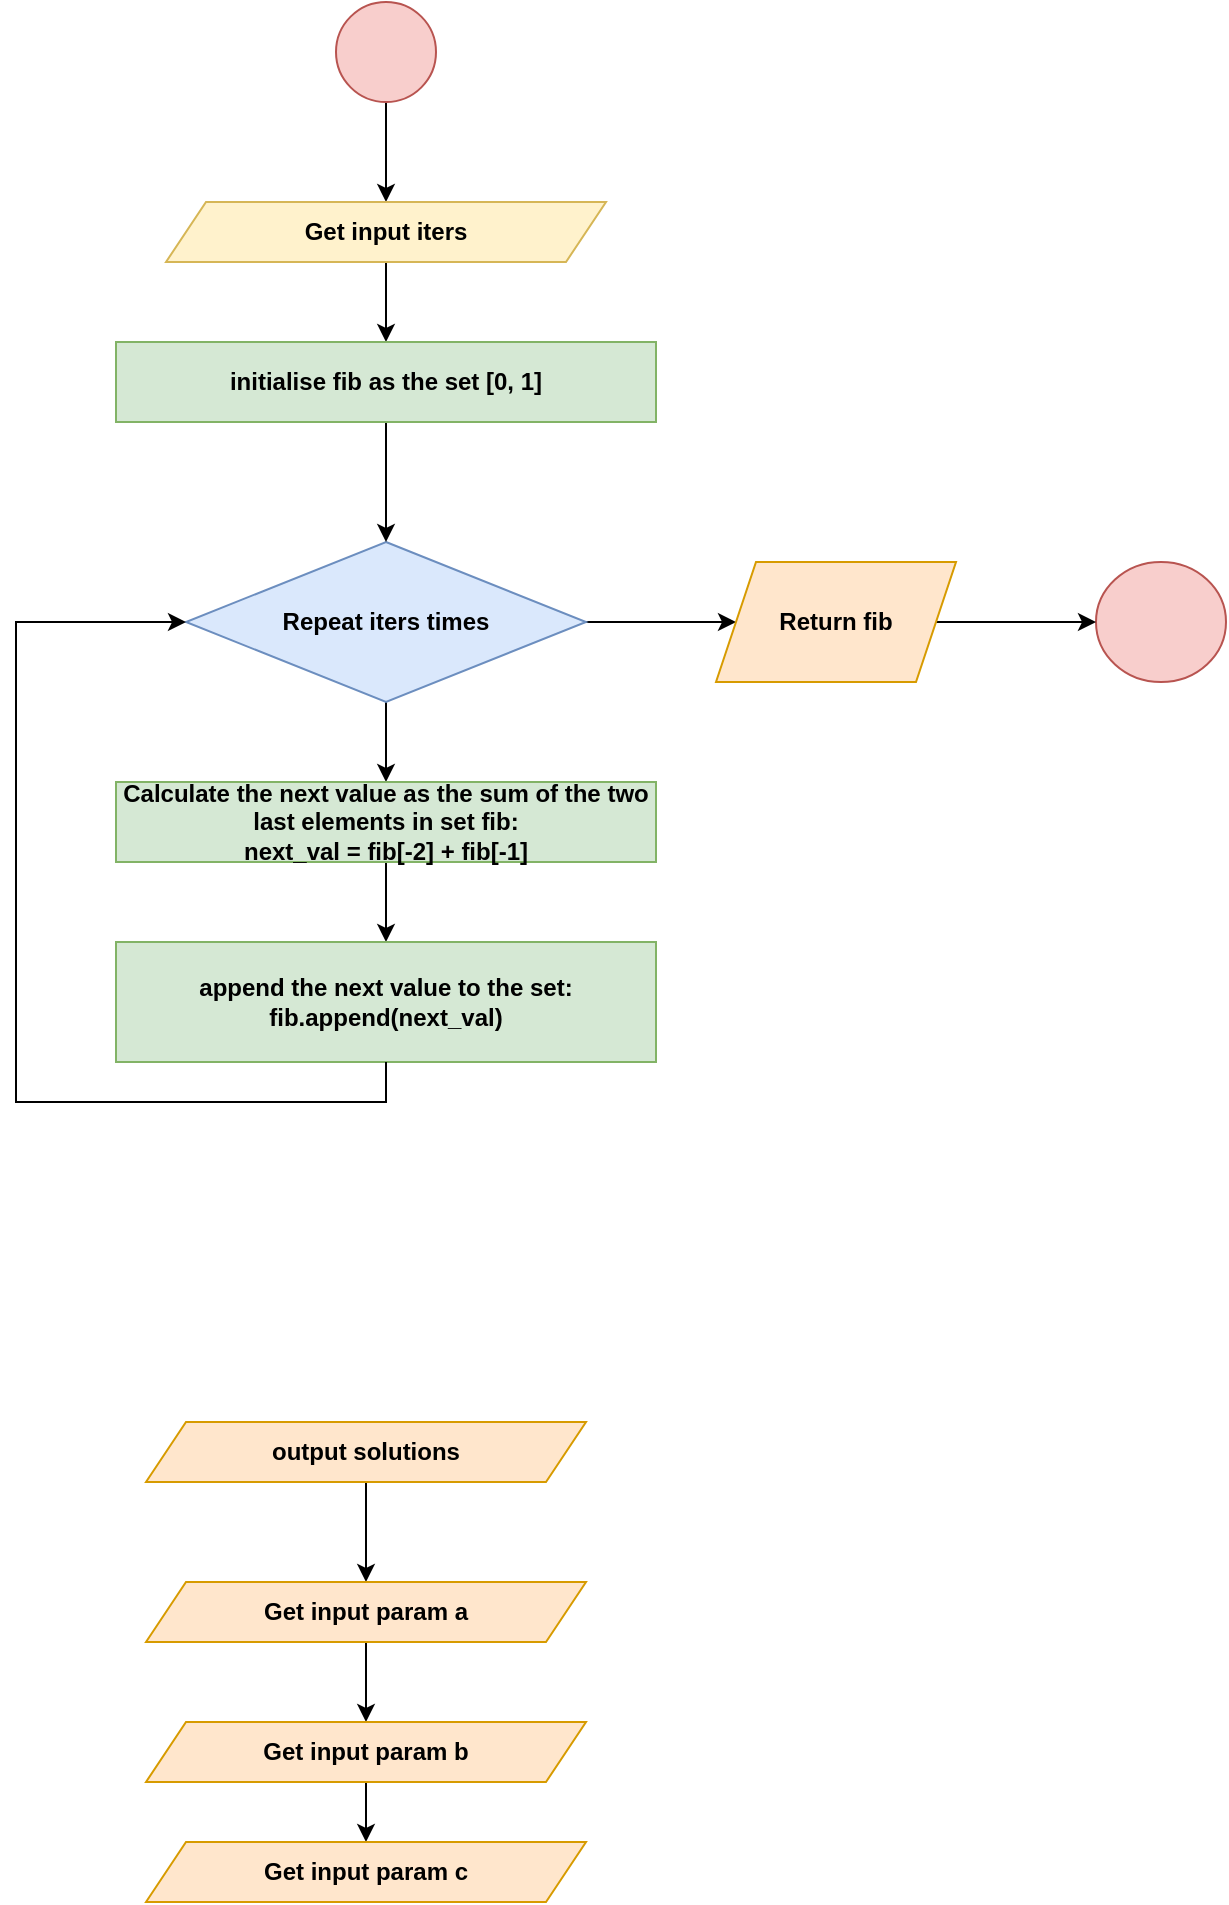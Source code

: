 <mxfile version="15.7.3" type="device"><diagram id="AzdkNsiY8BVGTVPmUkGv" name="Página-1"><mxGraphModel dx="965" dy="609" grid="1" gridSize="10" guides="1" tooltips="1" connect="1" arrows="1" fold="1" page="1" pageScale="1" pageWidth="827" pageHeight="1169" math="1" shadow="0"><root><mxCell id="0"/><mxCell id="1" parent="0"/><mxCell id="JM3OKaIzdw9aTG6BwB1--10" value="" style="edgeStyle=orthogonalEdgeStyle;rounded=0;orthogonalLoop=1;jettySize=auto;html=1;" parent="1" source="JhxvffPjD2ky4z4WgicN-1" target="JhxvffPjD2ky4z4WgicN-2" edge="1"><mxGeometry relative="1" as="geometry"/></mxCell><mxCell id="JhxvffPjD2ky4z4WgicN-1" value="" style="ellipse;whiteSpace=wrap;html=1;aspect=fixed;fillColor=#f8cecc;strokeColor=#b85450;" parent="1" vertex="1"><mxGeometry x="210" y="30" width="50" height="50" as="geometry"/></mxCell><mxCell id="JM3OKaIzdw9aTG6BwB1--11" value="" style="edgeStyle=orthogonalEdgeStyle;rounded=0;orthogonalLoop=1;jettySize=auto;html=1;entryX=0.5;entryY=0;entryDx=0;entryDy=0;" parent="1" source="JhxvffPjD2ky4z4WgicN-2" target="JM3OKaIzdw9aTG6BwB1--25" edge="1"><mxGeometry relative="1" as="geometry"><mxPoint x="225" y="200" as="targetPoint"/></mxGeometry></mxCell><mxCell id="JhxvffPjD2ky4z4WgicN-2" value="Get input iters" style="shape=parallelogram;perimeter=parallelogramPerimeter;whiteSpace=wrap;html=1;fixedSize=1;fillColor=#fff2cc;strokeColor=#d6b656;fontStyle=1" parent="1" vertex="1"><mxGeometry x="125" y="130" width="220" height="30" as="geometry"/></mxCell><mxCell id="JM3OKaIzdw9aTG6BwB1--14" value="" style="edgeStyle=orthogonalEdgeStyle;rounded=0;orthogonalLoop=1;jettySize=auto;html=1;" parent="1" source="JhxvffPjD2ky4z4WgicN-7" target="JhxvffPjD2ky4z4WgicN-9" edge="1"><mxGeometry relative="1" as="geometry"/></mxCell><mxCell id="6U3z99Btu0oYkbexSXJj-4" value="" style="edgeStyle=orthogonalEdgeStyle;rounded=0;orthogonalLoop=1;jettySize=auto;html=1;" edge="1" parent="1" source="JhxvffPjD2ky4z4WgicN-7" target="6U3z99Btu0oYkbexSXJj-3"><mxGeometry relative="1" as="geometry"/></mxCell><mxCell id="JhxvffPjD2ky4z4WgicN-7" value="Repeat iters times" style="rhombus;whiteSpace=wrap;html=1;fillColor=#dae8fc;strokeColor=#6c8ebf;fontStyle=1" parent="1" vertex="1"><mxGeometry x="135" y="300" width="200" height="80" as="geometry"/></mxCell><mxCell id="JM3OKaIzdw9aTG6BwB1--15" value="" style="edgeStyle=orthogonalEdgeStyle;rounded=0;orthogonalLoop=1;jettySize=auto;html=1;" parent="1" source="JhxvffPjD2ky4z4WgicN-9" target="JhxvffPjD2ky4z4WgicN-10" edge="1"><mxGeometry relative="1" as="geometry"/></mxCell><mxCell id="JhxvffPjD2ky4z4WgicN-9" value="Calculate the next value as the sum of the two last elements in set fib:&lt;br&gt;next_val = fib[-2] + fib[-1]" style="rounded=0;whiteSpace=wrap;html=1;fillColor=#d5e8d4;strokeColor=#82b366;fontStyle=1" parent="1" vertex="1"><mxGeometry x="100" y="420" width="270" height="40" as="geometry"/></mxCell><mxCell id="JhxvffPjD2ky4z4WgicN-10" value="append the next value to the set:&lt;br&gt;fib.append(next_val)" style="rounded=0;whiteSpace=wrap;html=1;fillColor=#d5e8d4;strokeColor=#82b366;fontStyle=1" parent="1" vertex="1"><mxGeometry x="100" y="500" width="270" height="60" as="geometry"/></mxCell><mxCell id="JM3OKaIzdw9aTG6BwB1--23" value="" style="edgeStyle=orthogonalEdgeStyle;rounded=0;orthogonalLoop=1;jettySize=auto;html=1;" parent="1" source="JM3OKaIzdw9aTG6BwB1--5" target="JM3OKaIzdw9aTG6BwB1--19" edge="1"><mxGeometry relative="1" as="geometry"/></mxCell><mxCell id="JM3OKaIzdw9aTG6BwB1--5" value="output solutions" style="shape=parallelogram;perimeter=parallelogramPerimeter;whiteSpace=wrap;html=1;fixedSize=1;fillColor=#ffe6cc;strokeColor=#d79b00;fontStyle=1" parent="1" vertex="1"><mxGeometry x="115" y="740" width="220" height="30" as="geometry"/></mxCell><mxCell id="JM3OKaIzdw9aTG6BwB1--18" value="" style="edgeStyle=orthogonalEdgeStyle;rounded=0;orthogonalLoop=1;jettySize=auto;html=1;entryX=0.5;entryY=0;entryDx=0;entryDy=0;" parent="1" source="JM3OKaIzdw9aTG6BwB1--19" target="JM3OKaIzdw9aTG6BwB1--21" edge="1"><mxGeometry relative="1" as="geometry"><mxPoint x="225" y="900" as="targetPoint"/></mxGeometry></mxCell><mxCell id="JM3OKaIzdw9aTG6BwB1--19" value="Get input param a" style="shape=parallelogram;perimeter=parallelogramPerimeter;whiteSpace=wrap;html=1;fixedSize=1;fillColor=#ffe6cc;strokeColor=#d79b00;fontStyle=1" parent="1" vertex="1"><mxGeometry x="115" y="820" width="220" height="30" as="geometry"/></mxCell><mxCell id="JM3OKaIzdw9aTG6BwB1--20" value="" style="edgeStyle=orthogonalEdgeStyle;rounded=0;orthogonalLoop=1;jettySize=auto;html=1;entryX=0.5;entryY=0;entryDx=0;entryDy=0;" parent="1" source="JM3OKaIzdw9aTG6BwB1--21" target="JM3OKaIzdw9aTG6BwB1--22" edge="1"><mxGeometry relative="1" as="geometry"/></mxCell><mxCell id="JM3OKaIzdw9aTG6BwB1--21" value="Get input param b" style="shape=parallelogram;perimeter=parallelogramPerimeter;whiteSpace=wrap;html=1;fixedSize=1;fillColor=#ffe6cc;strokeColor=#d79b00;fontStyle=1" parent="1" vertex="1"><mxGeometry x="115" y="890" width="220" height="30" as="geometry"/></mxCell><mxCell id="JM3OKaIzdw9aTG6BwB1--22" value="Get input param c" style="shape=parallelogram;perimeter=parallelogramPerimeter;whiteSpace=wrap;html=1;fixedSize=1;fillColor=#ffe6cc;strokeColor=#d79b00;fontStyle=1" parent="1" vertex="1"><mxGeometry x="115" y="950" width="220" height="30" as="geometry"/></mxCell><mxCell id="JM3OKaIzdw9aTG6BwB1--24" value="" style="endArrow=classic;html=1;rounded=0;exitX=0.5;exitY=1;exitDx=0;exitDy=0;entryX=0;entryY=0.5;entryDx=0;entryDy=0;edgeStyle=orthogonalEdgeStyle;" parent="1" source="JhxvffPjD2ky4z4WgicN-10" target="JhxvffPjD2ky4z4WgicN-7" edge="1"><mxGeometry width="50" height="50" relative="1" as="geometry"><mxPoint x="350" y="810" as="sourcePoint"/><mxPoint x="80" y="620" as="targetPoint"/><Array as="points"><mxPoint x="235" y="580"/><mxPoint x="50" y="580"/><mxPoint x="50" y="340"/></Array></mxGeometry></mxCell><mxCell id="JM3OKaIzdw9aTG6BwB1--26" value="" style="edgeStyle=orthogonalEdgeStyle;rounded=0;orthogonalLoop=1;jettySize=auto;html=1;" parent="1" source="JM3OKaIzdw9aTG6BwB1--25" target="JhxvffPjD2ky4z4WgicN-7" edge="1"><mxGeometry relative="1" as="geometry"/></mxCell><mxCell id="JM3OKaIzdw9aTG6BwB1--25" value="initialise fib as the set [0, 1]" style="rounded=0;whiteSpace=wrap;html=1;fillColor=#d5e8d4;strokeColor=#82b366;fontStyle=1" parent="1" vertex="1"><mxGeometry x="100" y="200" width="270" height="40" as="geometry"/></mxCell><mxCell id="6U3z99Btu0oYkbexSXJj-1" value="" style="ellipse;whiteSpace=wrap;html=1;fontStyle=1;strokeColor=#b85450;fillColor=#f8cecc;" vertex="1" parent="1"><mxGeometry x="590" y="310" width="65" height="60" as="geometry"/></mxCell><mxCell id="6U3z99Btu0oYkbexSXJj-5" value="" style="edgeStyle=orthogonalEdgeStyle;rounded=0;orthogonalLoop=1;jettySize=auto;html=1;" edge="1" parent="1" source="6U3z99Btu0oYkbexSXJj-3" target="6U3z99Btu0oYkbexSXJj-1"><mxGeometry relative="1" as="geometry"/></mxCell><mxCell id="6U3z99Btu0oYkbexSXJj-3" value="Return fib" style="shape=parallelogram;perimeter=parallelogramPerimeter;whiteSpace=wrap;html=1;fixedSize=1;fontStyle=1;strokeColor=#d79b00;fillColor=#ffe6cc;" vertex="1" parent="1"><mxGeometry x="400" y="310" width="120" height="60" as="geometry"/></mxCell></root></mxGraphModel></diagram></mxfile>